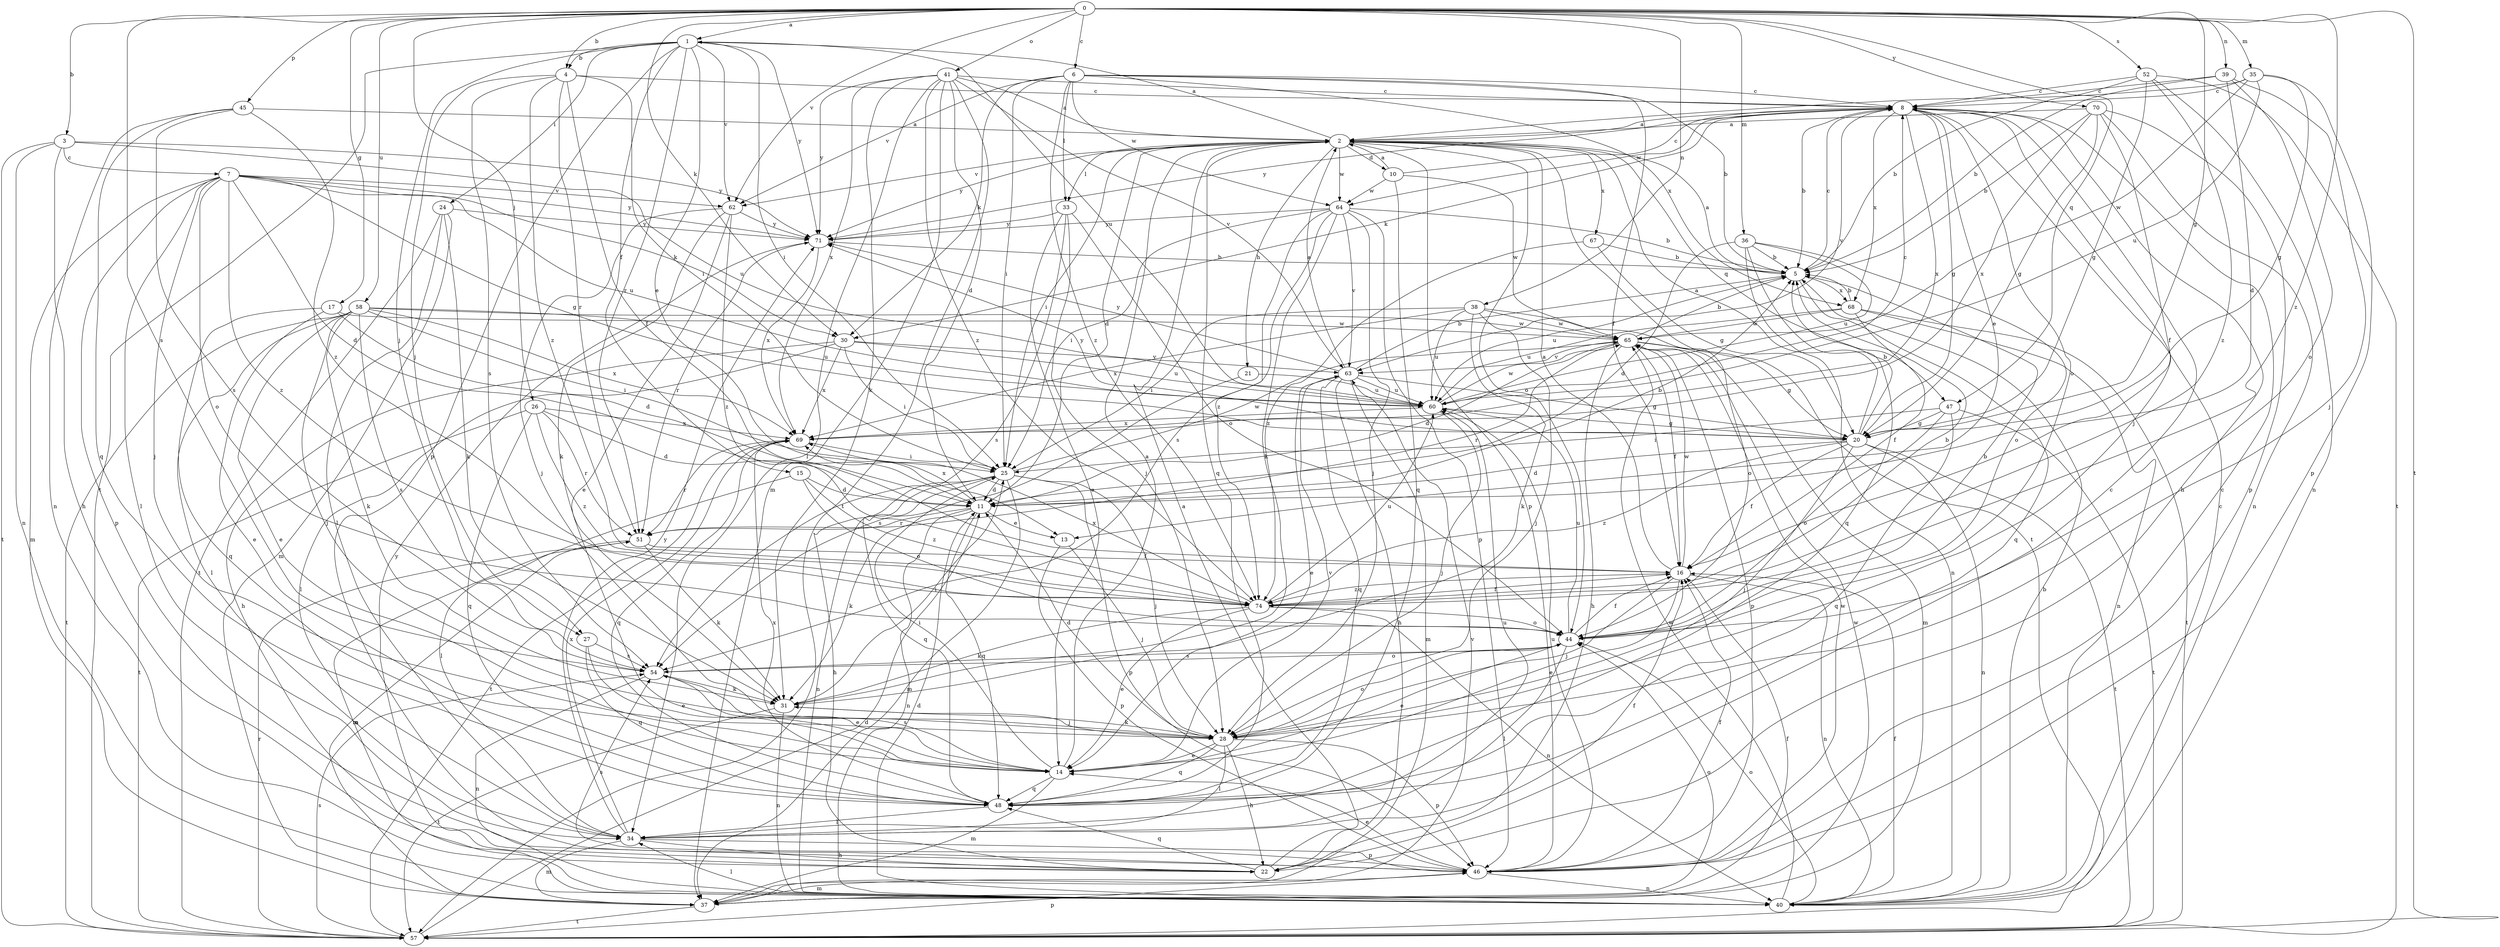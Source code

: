 strict digraph  {
0;
1;
2;
3;
4;
5;
6;
7;
8;
10;
11;
13;
14;
15;
16;
17;
20;
21;
22;
24;
25;
26;
27;
28;
30;
31;
33;
34;
35;
36;
37;
38;
39;
40;
41;
44;
45;
46;
47;
48;
51;
52;
54;
57;
58;
60;
62;
63;
64;
65;
67;
68;
69;
70;
71;
74;
0 -> 1  [label=a];
0 -> 3  [label=b];
0 -> 4  [label=b];
0 -> 6  [label=c];
0 -> 17  [label=g];
0 -> 20  [label=g];
0 -> 26  [label=j];
0 -> 30  [label=k];
0 -> 35  [label=m];
0 -> 36  [label=m];
0 -> 38  [label=n];
0 -> 39  [label=n];
0 -> 41  [label=o];
0 -> 45  [label=p];
0 -> 47  [label=q];
0 -> 52  [label=s];
0 -> 54  [label=s];
0 -> 57  [label=t];
0 -> 58  [label=u];
0 -> 62  [label=v];
0 -> 70  [label=y];
0 -> 74  [label=z];
1 -> 4  [label=b];
1 -> 13  [label=e];
1 -> 15  [label=f];
1 -> 24  [label=i];
1 -> 25  [label=i];
1 -> 27  [label=j];
1 -> 46  [label=p];
1 -> 51  [label=r];
1 -> 57  [label=t];
1 -> 60  [label=u];
1 -> 62  [label=v];
1 -> 71  [label=y];
2 -> 1  [label=a];
2 -> 10  [label=d];
2 -> 11  [label=d];
2 -> 21  [label=h];
2 -> 25  [label=i];
2 -> 33  [label=l];
2 -> 44  [label=o];
2 -> 46  [label=p];
2 -> 47  [label=q];
2 -> 48  [label=q];
2 -> 57  [label=t];
2 -> 62  [label=v];
2 -> 64  [label=w];
2 -> 67  [label=x];
2 -> 71  [label=y];
3 -> 7  [label=c];
3 -> 22  [label=h];
3 -> 40  [label=n];
3 -> 57  [label=t];
3 -> 60  [label=u];
3 -> 71  [label=y];
4 -> 8  [label=c];
4 -> 16  [label=f];
4 -> 25  [label=i];
4 -> 27  [label=j];
4 -> 51  [label=r];
4 -> 54  [label=s];
4 -> 74  [label=z];
5 -> 2  [label=a];
5 -> 8  [label=c];
5 -> 48  [label=q];
5 -> 60  [label=u];
5 -> 68  [label=x];
6 -> 5  [label=b];
6 -> 8  [label=c];
6 -> 16  [label=f];
6 -> 25  [label=i];
6 -> 30  [label=k];
6 -> 33  [label=l];
6 -> 62  [label=v];
6 -> 64  [label=w];
6 -> 68  [label=x];
6 -> 74  [label=z];
7 -> 11  [label=d];
7 -> 20  [label=g];
7 -> 28  [label=j];
7 -> 30  [label=k];
7 -> 34  [label=l];
7 -> 37  [label=m];
7 -> 44  [label=o];
7 -> 46  [label=p];
7 -> 60  [label=u];
7 -> 62  [label=v];
7 -> 71  [label=y];
7 -> 74  [label=z];
8 -> 2  [label=a];
8 -> 5  [label=b];
8 -> 13  [label=e];
8 -> 20  [label=g];
8 -> 22  [label=h];
8 -> 28  [label=j];
8 -> 30  [label=k];
8 -> 44  [label=o];
8 -> 63  [label=v];
8 -> 64  [label=w];
8 -> 68  [label=x];
8 -> 69  [label=x];
8 -> 71  [label=y];
10 -> 2  [label=a];
10 -> 8  [label=c];
10 -> 48  [label=q];
10 -> 64  [label=w];
10 -> 65  [label=w];
11 -> 5  [label=b];
11 -> 13  [label=e];
11 -> 31  [label=k];
11 -> 40  [label=n];
11 -> 48  [label=q];
11 -> 51  [label=r];
11 -> 69  [label=x];
13 -> 28  [label=j];
13 -> 46  [label=p];
14 -> 2  [label=a];
14 -> 25  [label=i];
14 -> 37  [label=m];
14 -> 48  [label=q];
14 -> 54  [label=s];
14 -> 63  [label=v];
15 -> 11  [label=d];
15 -> 34  [label=l];
15 -> 44  [label=o];
15 -> 74  [label=z];
16 -> 2  [label=a];
16 -> 14  [label=e];
16 -> 28  [label=j];
16 -> 40  [label=n];
16 -> 65  [label=w];
16 -> 74  [label=z];
17 -> 11  [label=d];
17 -> 14  [label=e];
17 -> 48  [label=q];
17 -> 65  [label=w];
20 -> 2  [label=a];
20 -> 5  [label=b];
20 -> 11  [label=d];
20 -> 16  [label=f];
20 -> 28  [label=j];
20 -> 40  [label=n];
20 -> 57  [label=t];
20 -> 71  [label=y];
20 -> 74  [label=z];
21 -> 54  [label=s];
21 -> 60  [label=u];
22 -> 2  [label=a];
22 -> 8  [label=c];
22 -> 48  [label=q];
22 -> 71  [label=y];
24 -> 31  [label=k];
24 -> 34  [label=l];
24 -> 37  [label=m];
24 -> 57  [label=t];
24 -> 71  [label=y];
25 -> 11  [label=d];
25 -> 22  [label=h];
25 -> 28  [label=j];
25 -> 37  [label=m];
25 -> 40  [label=n];
25 -> 46  [label=p];
25 -> 48  [label=q];
25 -> 65  [label=w];
26 -> 11  [label=d];
26 -> 48  [label=q];
26 -> 51  [label=r];
26 -> 57  [label=t];
26 -> 69  [label=x];
26 -> 74  [label=z];
27 -> 14  [label=e];
27 -> 48  [label=q];
27 -> 54  [label=s];
28 -> 11  [label=d];
28 -> 14  [label=e];
28 -> 22  [label=h];
28 -> 31  [label=k];
28 -> 34  [label=l];
28 -> 44  [label=o];
28 -> 46  [label=p];
28 -> 48  [label=q];
30 -> 22  [label=h];
30 -> 25  [label=i];
30 -> 34  [label=l];
30 -> 60  [label=u];
30 -> 63  [label=v];
30 -> 69  [label=x];
31 -> 25  [label=i];
31 -> 28  [label=j];
31 -> 40  [label=n];
31 -> 57  [label=t];
33 -> 14  [label=e];
33 -> 28  [label=j];
33 -> 44  [label=o];
33 -> 54  [label=s];
33 -> 71  [label=y];
34 -> 16  [label=f];
34 -> 22  [label=h];
34 -> 37  [label=m];
34 -> 46  [label=p];
34 -> 60  [label=u];
34 -> 69  [label=x];
34 -> 71  [label=y];
35 -> 2  [label=a];
35 -> 8  [label=c];
35 -> 20  [label=g];
35 -> 46  [label=p];
35 -> 60  [label=u];
35 -> 65  [label=w];
36 -> 5  [label=b];
36 -> 11  [label=d];
36 -> 40  [label=n];
36 -> 44  [label=o];
36 -> 48  [label=q];
36 -> 60  [label=u];
37 -> 16  [label=f];
37 -> 44  [label=o];
37 -> 57  [label=t];
37 -> 63  [label=v];
37 -> 65  [label=w];
38 -> 25  [label=i];
38 -> 28  [label=j];
38 -> 31  [label=k];
38 -> 44  [label=o];
38 -> 60  [label=u];
38 -> 65  [label=w];
38 -> 69  [label=x];
39 -> 5  [label=b];
39 -> 8  [label=c];
39 -> 11  [label=d];
39 -> 28  [label=j];
39 -> 44  [label=o];
40 -> 5  [label=b];
40 -> 8  [label=c];
40 -> 11  [label=d];
40 -> 16  [label=f];
40 -> 34  [label=l];
40 -> 44  [label=o];
40 -> 65  [label=w];
41 -> 2  [label=a];
41 -> 8  [label=c];
41 -> 11  [label=d];
41 -> 31  [label=k];
41 -> 34  [label=l];
41 -> 37  [label=m];
41 -> 57  [label=t];
41 -> 63  [label=v];
41 -> 69  [label=x];
41 -> 71  [label=y];
41 -> 74  [label=z];
44 -> 5  [label=b];
44 -> 14  [label=e];
44 -> 16  [label=f];
44 -> 34  [label=l];
44 -> 54  [label=s];
44 -> 60  [label=u];
45 -> 2  [label=a];
45 -> 40  [label=n];
45 -> 48  [label=q];
45 -> 54  [label=s];
45 -> 74  [label=z];
46 -> 8  [label=c];
46 -> 14  [label=e];
46 -> 16  [label=f];
46 -> 37  [label=m];
46 -> 40  [label=n];
46 -> 54  [label=s];
46 -> 60  [label=u];
46 -> 65  [label=w];
47 -> 20  [label=g];
47 -> 25  [label=i];
47 -> 44  [label=o];
47 -> 48  [label=q];
47 -> 57  [label=t];
48 -> 34  [label=l];
48 -> 69  [label=x];
51 -> 16  [label=f];
51 -> 31  [label=k];
51 -> 37  [label=m];
51 -> 40  [label=n];
52 -> 5  [label=b];
52 -> 8  [label=c];
52 -> 20  [label=g];
52 -> 40  [label=n];
52 -> 57  [label=t];
52 -> 74  [label=z];
54 -> 14  [label=e];
54 -> 31  [label=k];
54 -> 40  [label=n];
54 -> 44  [label=o];
57 -> 11  [label=d];
57 -> 46  [label=p];
57 -> 51  [label=r];
57 -> 54  [label=s];
58 -> 14  [label=e];
58 -> 25  [label=i];
58 -> 28  [label=j];
58 -> 31  [label=k];
58 -> 34  [label=l];
58 -> 54  [label=s];
58 -> 57  [label=t];
58 -> 60  [label=u];
58 -> 65  [label=w];
58 -> 69  [label=x];
60 -> 8  [label=c];
60 -> 20  [label=g];
60 -> 28  [label=j];
60 -> 65  [label=w];
60 -> 69  [label=x];
62 -> 14  [label=e];
62 -> 28  [label=j];
62 -> 31  [label=k];
62 -> 71  [label=y];
62 -> 74  [label=z];
63 -> 2  [label=a];
63 -> 5  [label=b];
63 -> 14  [label=e];
63 -> 20  [label=g];
63 -> 22  [label=h];
63 -> 37  [label=m];
63 -> 48  [label=q];
63 -> 60  [label=u];
63 -> 71  [label=y];
64 -> 5  [label=b];
64 -> 25  [label=i];
64 -> 28  [label=j];
64 -> 31  [label=k];
64 -> 46  [label=p];
64 -> 54  [label=s];
64 -> 63  [label=v];
64 -> 71  [label=y];
64 -> 74  [label=z];
65 -> 5  [label=b];
65 -> 11  [label=d];
65 -> 16  [label=f];
65 -> 20  [label=g];
65 -> 22  [label=h];
65 -> 37  [label=m];
65 -> 46  [label=p];
65 -> 51  [label=r];
65 -> 63  [label=v];
67 -> 5  [label=b];
67 -> 20  [label=g];
67 -> 74  [label=z];
68 -> 5  [label=b];
68 -> 16  [label=f];
68 -> 40  [label=n];
68 -> 57  [label=t];
68 -> 60  [label=u];
68 -> 65  [label=w];
69 -> 25  [label=i];
69 -> 48  [label=q];
69 -> 51  [label=r];
69 -> 57  [label=t];
70 -> 2  [label=a];
70 -> 5  [label=b];
70 -> 16  [label=f];
70 -> 20  [label=g];
70 -> 40  [label=n];
70 -> 46  [label=p];
70 -> 69  [label=x];
71 -> 5  [label=b];
71 -> 51  [label=r];
71 -> 69  [label=x];
74 -> 5  [label=b];
74 -> 14  [label=e];
74 -> 16  [label=f];
74 -> 31  [label=k];
74 -> 40  [label=n];
74 -> 44  [label=o];
74 -> 60  [label=u];
74 -> 69  [label=x];
}
